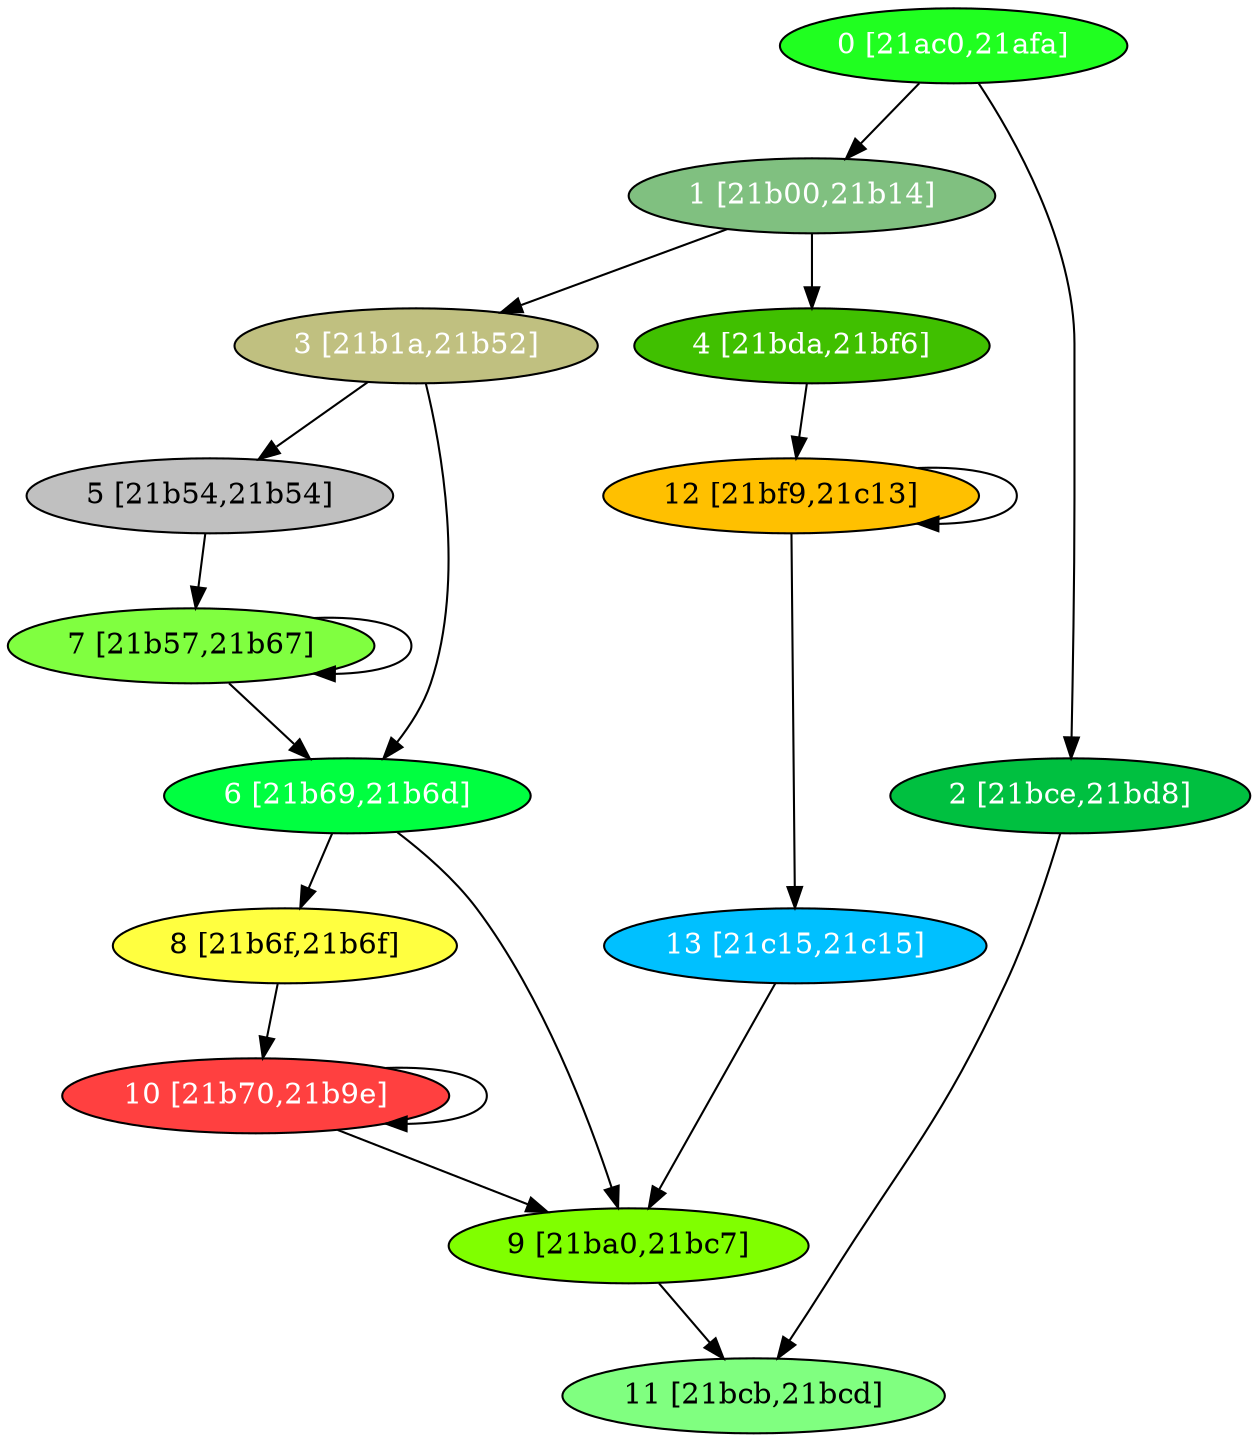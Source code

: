 diGraph libnss3{
	libnss3_0  [style=filled fillcolor="#20FF20" fontcolor="#ffffff" shape=oval label="0 [21ac0,21afa]"]
	libnss3_1  [style=filled fillcolor="#80C080" fontcolor="#ffffff" shape=oval label="1 [21b00,21b14]"]
	libnss3_2  [style=filled fillcolor="#00C040" fontcolor="#ffffff" shape=oval label="2 [21bce,21bd8]"]
	libnss3_3  [style=filled fillcolor="#C0C080" fontcolor="#ffffff" shape=oval label="3 [21b1a,21b52]"]
	libnss3_4  [style=filled fillcolor="#40C000" fontcolor="#ffffff" shape=oval label="4 [21bda,21bf6]"]
	libnss3_5  [style=filled fillcolor="#C0C0C0" fontcolor="#000000" shape=oval label="5 [21b54,21b54]"]
	libnss3_6  [style=filled fillcolor="#00FF40" fontcolor="#ffffff" shape=oval label="6 [21b69,21b6d]"]
	libnss3_7  [style=filled fillcolor="#80FF40" fontcolor="#000000" shape=oval label="7 [21b57,21b67]"]
	libnss3_8  [style=filled fillcolor="#FFFF40" fontcolor="#000000" shape=oval label="8 [21b6f,21b6f]"]
	libnss3_9  [style=filled fillcolor="#80FF00" fontcolor="#000000" shape=oval label="9 [21ba0,21bc7]"]
	libnss3_a  [style=filled fillcolor="#FF4040" fontcolor="#ffffff" shape=oval label="10 [21b70,21b9e]"]
	libnss3_b  [style=filled fillcolor="#80FF80" fontcolor="#000000" shape=oval label="11 [21bcb,21bcd]"]
	libnss3_c  [style=filled fillcolor="#FFC000" fontcolor="#000000" shape=oval label="12 [21bf9,21c13]"]
	libnss3_d  [style=filled fillcolor="#00C0FF" fontcolor="#ffffff" shape=oval label="13 [21c15,21c15]"]

	libnss3_0 -> libnss3_1
	libnss3_0 -> libnss3_2
	libnss3_1 -> libnss3_3
	libnss3_1 -> libnss3_4
	libnss3_2 -> libnss3_b
	libnss3_3 -> libnss3_5
	libnss3_3 -> libnss3_6
	libnss3_4 -> libnss3_c
	libnss3_5 -> libnss3_7
	libnss3_6 -> libnss3_8
	libnss3_6 -> libnss3_9
	libnss3_7 -> libnss3_6
	libnss3_7 -> libnss3_7
	libnss3_8 -> libnss3_a
	libnss3_9 -> libnss3_b
	libnss3_a -> libnss3_9
	libnss3_a -> libnss3_a
	libnss3_c -> libnss3_c
	libnss3_c -> libnss3_d
	libnss3_d -> libnss3_9
}